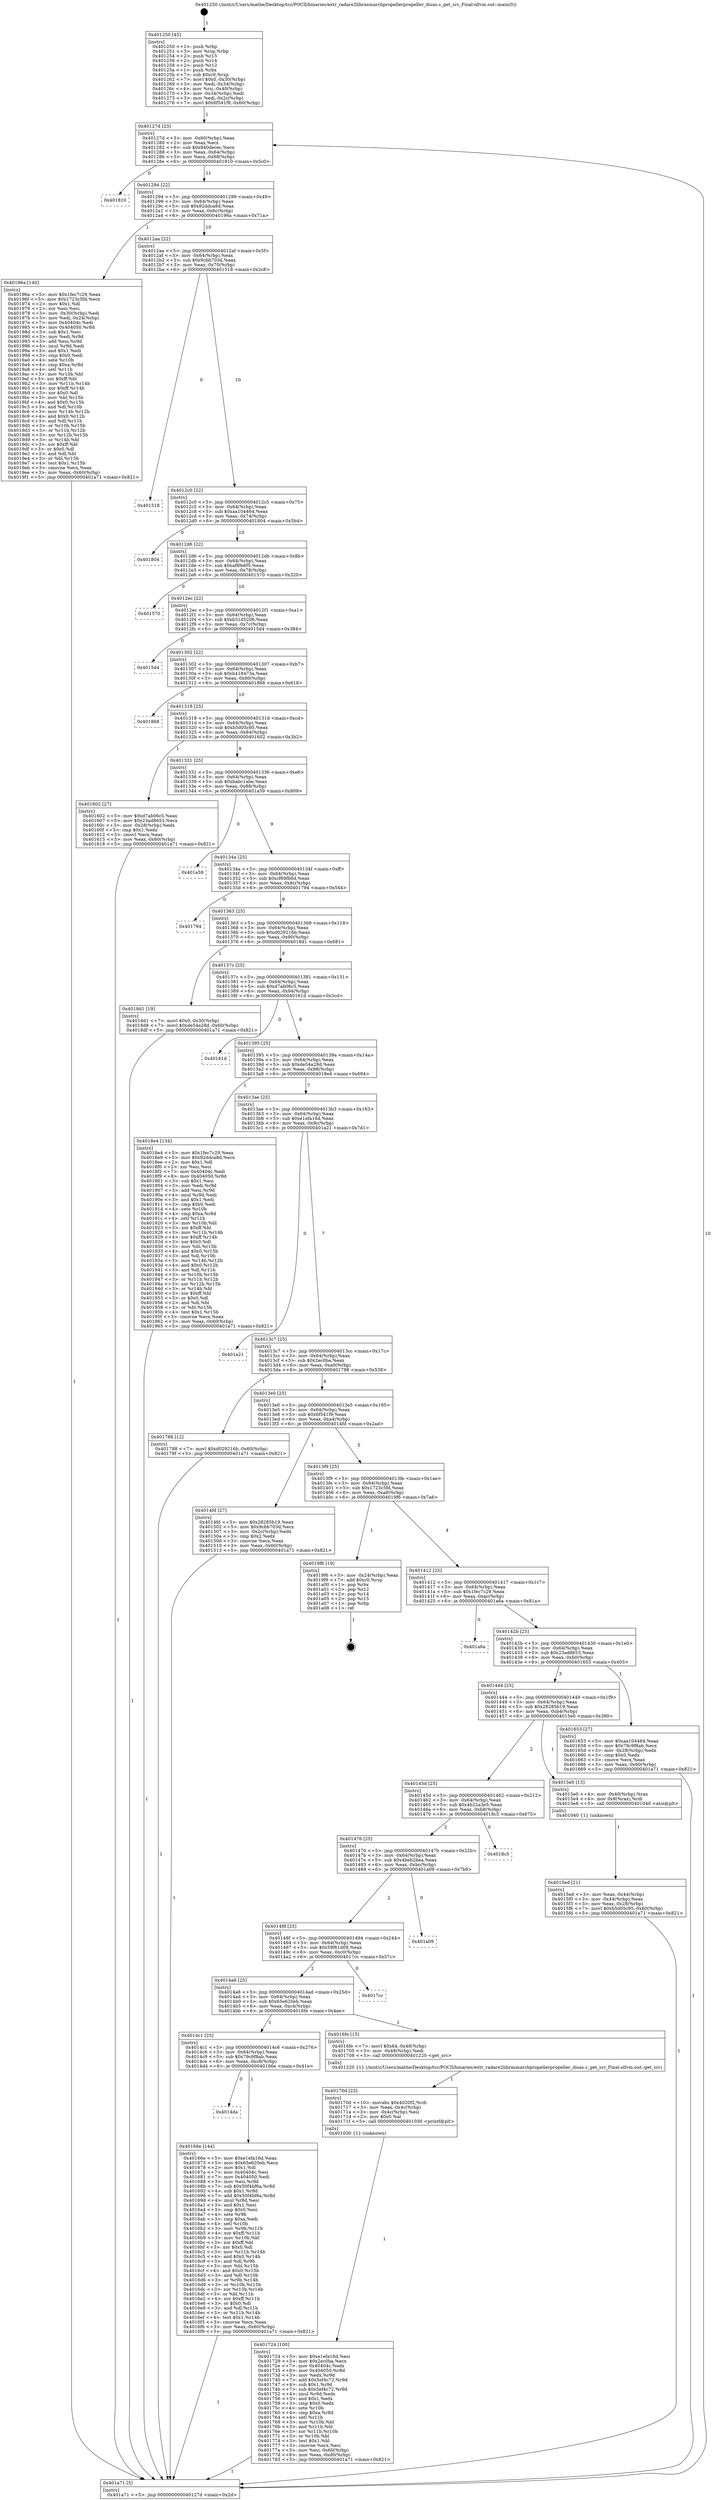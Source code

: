 digraph "0x401250" {
  label = "0x401250 (/mnt/c/Users/mathe/Desktop/tcc/POCII/binaries/extr_radare2librasmarchpropellerpropeller_disas.c_get_src_Final-ollvm.out::main(0))"
  labelloc = "t"
  node[shape=record]

  Entry [label="",width=0.3,height=0.3,shape=circle,fillcolor=black,style=filled]
  "0x40127d" [label="{
     0x40127d [23]\l
     | [instrs]\l
     &nbsp;&nbsp;0x40127d \<+3\>: mov -0x60(%rbp),%eax\l
     &nbsp;&nbsp;0x401280 \<+2\>: mov %eax,%ecx\l
     &nbsp;&nbsp;0x401282 \<+6\>: sub $0x840decec,%ecx\l
     &nbsp;&nbsp;0x401288 \<+3\>: mov %eax,-0x64(%rbp)\l
     &nbsp;&nbsp;0x40128b \<+3\>: mov %ecx,-0x68(%rbp)\l
     &nbsp;&nbsp;0x40128e \<+6\>: je 0000000000401810 \<main+0x5c0\>\l
  }"]
  "0x401810" [label="{
     0x401810\l
  }", style=dashed]
  "0x401294" [label="{
     0x401294 [22]\l
     | [instrs]\l
     &nbsp;&nbsp;0x401294 \<+5\>: jmp 0000000000401299 \<main+0x49\>\l
     &nbsp;&nbsp;0x401299 \<+3\>: mov -0x64(%rbp),%eax\l
     &nbsp;&nbsp;0x40129c \<+5\>: sub $0x92ddca8d,%eax\l
     &nbsp;&nbsp;0x4012a1 \<+3\>: mov %eax,-0x6c(%rbp)\l
     &nbsp;&nbsp;0x4012a4 \<+6\>: je 000000000040196a \<main+0x71a\>\l
  }"]
  Exit [label="",width=0.3,height=0.3,shape=circle,fillcolor=black,style=filled,peripheries=2]
  "0x40196a" [label="{
     0x40196a [140]\l
     | [instrs]\l
     &nbsp;&nbsp;0x40196a \<+5\>: mov $0x1fec7c29,%eax\l
     &nbsp;&nbsp;0x40196f \<+5\>: mov $0x1723c5fd,%ecx\l
     &nbsp;&nbsp;0x401974 \<+2\>: mov $0x1,%dl\l
     &nbsp;&nbsp;0x401976 \<+2\>: xor %esi,%esi\l
     &nbsp;&nbsp;0x401978 \<+3\>: mov -0x30(%rbp),%edi\l
     &nbsp;&nbsp;0x40197b \<+3\>: mov %edi,-0x24(%rbp)\l
     &nbsp;&nbsp;0x40197e \<+7\>: mov 0x40404c,%edi\l
     &nbsp;&nbsp;0x401985 \<+8\>: mov 0x404050,%r8d\l
     &nbsp;&nbsp;0x40198d \<+3\>: sub $0x1,%esi\l
     &nbsp;&nbsp;0x401990 \<+3\>: mov %edi,%r9d\l
     &nbsp;&nbsp;0x401993 \<+3\>: add %esi,%r9d\l
     &nbsp;&nbsp;0x401996 \<+4\>: imul %r9d,%edi\l
     &nbsp;&nbsp;0x40199a \<+3\>: and $0x1,%edi\l
     &nbsp;&nbsp;0x40199d \<+3\>: cmp $0x0,%edi\l
     &nbsp;&nbsp;0x4019a0 \<+4\>: sete %r10b\l
     &nbsp;&nbsp;0x4019a4 \<+4\>: cmp $0xa,%r8d\l
     &nbsp;&nbsp;0x4019a8 \<+4\>: setl %r11b\l
     &nbsp;&nbsp;0x4019ac \<+3\>: mov %r10b,%bl\l
     &nbsp;&nbsp;0x4019af \<+3\>: xor $0xff,%bl\l
     &nbsp;&nbsp;0x4019b2 \<+3\>: mov %r11b,%r14b\l
     &nbsp;&nbsp;0x4019b5 \<+4\>: xor $0xff,%r14b\l
     &nbsp;&nbsp;0x4019b9 \<+3\>: xor $0x0,%dl\l
     &nbsp;&nbsp;0x4019bc \<+3\>: mov %bl,%r15b\l
     &nbsp;&nbsp;0x4019bf \<+4\>: and $0x0,%r15b\l
     &nbsp;&nbsp;0x4019c3 \<+3\>: and %dl,%r10b\l
     &nbsp;&nbsp;0x4019c6 \<+3\>: mov %r14b,%r12b\l
     &nbsp;&nbsp;0x4019c9 \<+4\>: and $0x0,%r12b\l
     &nbsp;&nbsp;0x4019cd \<+3\>: and %dl,%r11b\l
     &nbsp;&nbsp;0x4019d0 \<+3\>: or %r10b,%r15b\l
     &nbsp;&nbsp;0x4019d3 \<+3\>: or %r11b,%r12b\l
     &nbsp;&nbsp;0x4019d6 \<+3\>: xor %r12b,%r15b\l
     &nbsp;&nbsp;0x4019d9 \<+3\>: or %r14b,%bl\l
     &nbsp;&nbsp;0x4019dc \<+3\>: xor $0xff,%bl\l
     &nbsp;&nbsp;0x4019df \<+3\>: or $0x0,%dl\l
     &nbsp;&nbsp;0x4019e2 \<+2\>: and %dl,%bl\l
     &nbsp;&nbsp;0x4019e4 \<+3\>: or %bl,%r15b\l
     &nbsp;&nbsp;0x4019e7 \<+4\>: test $0x1,%r15b\l
     &nbsp;&nbsp;0x4019eb \<+3\>: cmovne %ecx,%eax\l
     &nbsp;&nbsp;0x4019ee \<+3\>: mov %eax,-0x60(%rbp)\l
     &nbsp;&nbsp;0x4019f1 \<+5\>: jmp 0000000000401a71 \<main+0x821\>\l
  }"]
  "0x4012aa" [label="{
     0x4012aa [22]\l
     | [instrs]\l
     &nbsp;&nbsp;0x4012aa \<+5\>: jmp 00000000004012af \<main+0x5f\>\l
     &nbsp;&nbsp;0x4012af \<+3\>: mov -0x64(%rbp),%eax\l
     &nbsp;&nbsp;0x4012b2 \<+5\>: sub $0x9cbb703d,%eax\l
     &nbsp;&nbsp;0x4012b7 \<+3\>: mov %eax,-0x70(%rbp)\l
     &nbsp;&nbsp;0x4012ba \<+6\>: je 0000000000401518 \<main+0x2c8\>\l
  }"]
  "0x401724" [label="{
     0x401724 [100]\l
     | [instrs]\l
     &nbsp;&nbsp;0x401724 \<+5\>: mov $0xe1efa16d,%esi\l
     &nbsp;&nbsp;0x401729 \<+5\>: mov $0x2ec0ba,%ecx\l
     &nbsp;&nbsp;0x40172e \<+7\>: mov 0x40404c,%edx\l
     &nbsp;&nbsp;0x401735 \<+8\>: mov 0x404050,%r8d\l
     &nbsp;&nbsp;0x40173d \<+3\>: mov %edx,%r9d\l
     &nbsp;&nbsp;0x401740 \<+7\>: add $0x5ef4c72,%r9d\l
     &nbsp;&nbsp;0x401747 \<+4\>: sub $0x1,%r9d\l
     &nbsp;&nbsp;0x40174b \<+7\>: sub $0x5ef4c72,%r9d\l
     &nbsp;&nbsp;0x401752 \<+4\>: imul %r9d,%edx\l
     &nbsp;&nbsp;0x401756 \<+3\>: and $0x1,%edx\l
     &nbsp;&nbsp;0x401759 \<+3\>: cmp $0x0,%edx\l
     &nbsp;&nbsp;0x40175c \<+4\>: sete %r10b\l
     &nbsp;&nbsp;0x401760 \<+4\>: cmp $0xa,%r8d\l
     &nbsp;&nbsp;0x401764 \<+4\>: setl %r11b\l
     &nbsp;&nbsp;0x401768 \<+3\>: mov %r10b,%bl\l
     &nbsp;&nbsp;0x40176b \<+3\>: and %r11b,%bl\l
     &nbsp;&nbsp;0x40176e \<+3\>: xor %r11b,%r10b\l
     &nbsp;&nbsp;0x401771 \<+3\>: or %r10b,%bl\l
     &nbsp;&nbsp;0x401774 \<+3\>: test $0x1,%bl\l
     &nbsp;&nbsp;0x401777 \<+3\>: cmovne %ecx,%esi\l
     &nbsp;&nbsp;0x40177a \<+3\>: mov %esi,-0x60(%rbp)\l
     &nbsp;&nbsp;0x40177d \<+6\>: mov %eax,-0xd0(%rbp)\l
     &nbsp;&nbsp;0x401783 \<+5\>: jmp 0000000000401a71 \<main+0x821\>\l
  }"]
  "0x401518" [label="{
     0x401518\l
  }", style=dashed]
  "0x4012c0" [label="{
     0x4012c0 [22]\l
     | [instrs]\l
     &nbsp;&nbsp;0x4012c0 \<+5\>: jmp 00000000004012c5 \<main+0x75\>\l
     &nbsp;&nbsp;0x4012c5 \<+3\>: mov -0x64(%rbp),%eax\l
     &nbsp;&nbsp;0x4012c8 \<+5\>: sub $0xaa104464,%eax\l
     &nbsp;&nbsp;0x4012cd \<+3\>: mov %eax,-0x74(%rbp)\l
     &nbsp;&nbsp;0x4012d0 \<+6\>: je 0000000000401804 \<main+0x5b4\>\l
  }"]
  "0x40170d" [label="{
     0x40170d [23]\l
     | [instrs]\l
     &nbsp;&nbsp;0x40170d \<+10\>: movabs $0x4020f2,%rdi\l
     &nbsp;&nbsp;0x401717 \<+3\>: mov %eax,-0x4c(%rbp)\l
     &nbsp;&nbsp;0x40171a \<+3\>: mov -0x4c(%rbp),%esi\l
     &nbsp;&nbsp;0x40171d \<+2\>: mov $0x0,%al\l
     &nbsp;&nbsp;0x40171f \<+5\>: call 0000000000401030 \<printf@plt\>\l
     | [calls]\l
     &nbsp;&nbsp;0x401030 \{1\} (unknown)\l
  }"]
  "0x401804" [label="{
     0x401804\l
  }", style=dashed]
  "0x4012d6" [label="{
     0x4012d6 [22]\l
     | [instrs]\l
     &nbsp;&nbsp;0x4012d6 \<+5\>: jmp 00000000004012db \<main+0x8b\>\l
     &nbsp;&nbsp;0x4012db \<+3\>: mov -0x64(%rbp),%eax\l
     &nbsp;&nbsp;0x4012de \<+5\>: sub $0xaf8fe6f5,%eax\l
     &nbsp;&nbsp;0x4012e3 \<+3\>: mov %eax,-0x78(%rbp)\l
     &nbsp;&nbsp;0x4012e6 \<+6\>: je 0000000000401570 \<main+0x320\>\l
  }"]
  "0x4014da" [label="{
     0x4014da\l
  }", style=dashed]
  "0x401570" [label="{
     0x401570\l
  }", style=dashed]
  "0x4012ec" [label="{
     0x4012ec [22]\l
     | [instrs]\l
     &nbsp;&nbsp;0x4012ec \<+5\>: jmp 00000000004012f1 \<main+0xa1\>\l
     &nbsp;&nbsp;0x4012f1 \<+3\>: mov -0x64(%rbp),%eax\l
     &nbsp;&nbsp;0x4012f4 \<+5\>: sub $0xb31d5206,%eax\l
     &nbsp;&nbsp;0x4012f9 \<+3\>: mov %eax,-0x7c(%rbp)\l
     &nbsp;&nbsp;0x4012fc \<+6\>: je 00000000004015d4 \<main+0x384\>\l
  }"]
  "0x40166e" [label="{
     0x40166e [144]\l
     | [instrs]\l
     &nbsp;&nbsp;0x40166e \<+5\>: mov $0xe1efa16d,%eax\l
     &nbsp;&nbsp;0x401673 \<+5\>: mov $0x65e620eb,%ecx\l
     &nbsp;&nbsp;0x401678 \<+2\>: mov $0x1,%dl\l
     &nbsp;&nbsp;0x40167a \<+7\>: mov 0x40404c,%esi\l
     &nbsp;&nbsp;0x401681 \<+7\>: mov 0x404050,%edi\l
     &nbsp;&nbsp;0x401688 \<+3\>: mov %esi,%r8d\l
     &nbsp;&nbsp;0x40168b \<+7\>: sub $0x50f4bf6a,%r8d\l
     &nbsp;&nbsp;0x401692 \<+4\>: sub $0x1,%r8d\l
     &nbsp;&nbsp;0x401696 \<+7\>: add $0x50f4bf6a,%r8d\l
     &nbsp;&nbsp;0x40169d \<+4\>: imul %r8d,%esi\l
     &nbsp;&nbsp;0x4016a1 \<+3\>: and $0x1,%esi\l
     &nbsp;&nbsp;0x4016a4 \<+3\>: cmp $0x0,%esi\l
     &nbsp;&nbsp;0x4016a7 \<+4\>: sete %r9b\l
     &nbsp;&nbsp;0x4016ab \<+3\>: cmp $0xa,%edi\l
     &nbsp;&nbsp;0x4016ae \<+4\>: setl %r10b\l
     &nbsp;&nbsp;0x4016b2 \<+3\>: mov %r9b,%r11b\l
     &nbsp;&nbsp;0x4016b5 \<+4\>: xor $0xff,%r11b\l
     &nbsp;&nbsp;0x4016b9 \<+3\>: mov %r10b,%bl\l
     &nbsp;&nbsp;0x4016bc \<+3\>: xor $0xff,%bl\l
     &nbsp;&nbsp;0x4016bf \<+3\>: xor $0x0,%dl\l
     &nbsp;&nbsp;0x4016c2 \<+3\>: mov %r11b,%r14b\l
     &nbsp;&nbsp;0x4016c5 \<+4\>: and $0x0,%r14b\l
     &nbsp;&nbsp;0x4016c9 \<+3\>: and %dl,%r9b\l
     &nbsp;&nbsp;0x4016cc \<+3\>: mov %bl,%r15b\l
     &nbsp;&nbsp;0x4016cf \<+4\>: and $0x0,%r15b\l
     &nbsp;&nbsp;0x4016d3 \<+3\>: and %dl,%r10b\l
     &nbsp;&nbsp;0x4016d6 \<+3\>: or %r9b,%r14b\l
     &nbsp;&nbsp;0x4016d9 \<+3\>: or %r10b,%r15b\l
     &nbsp;&nbsp;0x4016dc \<+3\>: xor %r15b,%r14b\l
     &nbsp;&nbsp;0x4016df \<+3\>: or %bl,%r11b\l
     &nbsp;&nbsp;0x4016e2 \<+4\>: xor $0xff,%r11b\l
     &nbsp;&nbsp;0x4016e6 \<+3\>: or $0x0,%dl\l
     &nbsp;&nbsp;0x4016e9 \<+3\>: and %dl,%r11b\l
     &nbsp;&nbsp;0x4016ec \<+3\>: or %r11b,%r14b\l
     &nbsp;&nbsp;0x4016ef \<+4\>: test $0x1,%r14b\l
     &nbsp;&nbsp;0x4016f3 \<+3\>: cmovne %ecx,%eax\l
     &nbsp;&nbsp;0x4016f6 \<+3\>: mov %eax,-0x60(%rbp)\l
     &nbsp;&nbsp;0x4016f9 \<+5\>: jmp 0000000000401a71 \<main+0x821\>\l
  }"]
  "0x4015d4" [label="{
     0x4015d4\l
  }", style=dashed]
  "0x401302" [label="{
     0x401302 [22]\l
     | [instrs]\l
     &nbsp;&nbsp;0x401302 \<+5\>: jmp 0000000000401307 \<main+0xb7\>\l
     &nbsp;&nbsp;0x401307 \<+3\>: mov -0x64(%rbp),%eax\l
     &nbsp;&nbsp;0x40130a \<+5\>: sub $0xb418473a,%eax\l
     &nbsp;&nbsp;0x40130f \<+3\>: mov %eax,-0x80(%rbp)\l
     &nbsp;&nbsp;0x401312 \<+6\>: je 0000000000401868 \<main+0x618\>\l
  }"]
  "0x4014c1" [label="{
     0x4014c1 [25]\l
     | [instrs]\l
     &nbsp;&nbsp;0x4014c1 \<+5\>: jmp 00000000004014c6 \<main+0x276\>\l
     &nbsp;&nbsp;0x4014c6 \<+3\>: mov -0x64(%rbp),%eax\l
     &nbsp;&nbsp;0x4014c9 \<+5\>: sub $0x79c9f8ab,%eax\l
     &nbsp;&nbsp;0x4014ce \<+6\>: mov %eax,-0xc8(%rbp)\l
     &nbsp;&nbsp;0x4014d4 \<+6\>: je 000000000040166e \<main+0x41e\>\l
  }"]
  "0x401868" [label="{
     0x401868\l
  }", style=dashed]
  "0x401318" [label="{
     0x401318 [25]\l
     | [instrs]\l
     &nbsp;&nbsp;0x401318 \<+5\>: jmp 000000000040131d \<main+0xcd\>\l
     &nbsp;&nbsp;0x40131d \<+3\>: mov -0x64(%rbp),%eax\l
     &nbsp;&nbsp;0x401320 \<+5\>: sub $0xb5d05c95,%eax\l
     &nbsp;&nbsp;0x401325 \<+6\>: mov %eax,-0x84(%rbp)\l
     &nbsp;&nbsp;0x40132b \<+6\>: je 0000000000401602 \<main+0x3b2\>\l
  }"]
  "0x4016fe" [label="{
     0x4016fe [15]\l
     | [instrs]\l
     &nbsp;&nbsp;0x4016fe \<+7\>: movl $0x64,-0x48(%rbp)\l
     &nbsp;&nbsp;0x401705 \<+3\>: mov -0x48(%rbp),%edi\l
     &nbsp;&nbsp;0x401708 \<+5\>: call 0000000000401220 \<get_src\>\l
     | [calls]\l
     &nbsp;&nbsp;0x401220 \{1\} (/mnt/c/Users/mathe/Desktop/tcc/POCII/binaries/extr_radare2librasmarchpropellerpropeller_disas.c_get_src_Final-ollvm.out::get_src)\l
  }"]
  "0x401602" [label="{
     0x401602 [27]\l
     | [instrs]\l
     &nbsp;&nbsp;0x401602 \<+5\>: mov $0xd7ab06c5,%eax\l
     &nbsp;&nbsp;0x401607 \<+5\>: mov $0x23ad8653,%ecx\l
     &nbsp;&nbsp;0x40160c \<+3\>: mov -0x28(%rbp),%edx\l
     &nbsp;&nbsp;0x40160f \<+3\>: cmp $0x1,%edx\l
     &nbsp;&nbsp;0x401612 \<+3\>: cmovl %ecx,%eax\l
     &nbsp;&nbsp;0x401615 \<+3\>: mov %eax,-0x60(%rbp)\l
     &nbsp;&nbsp;0x401618 \<+5\>: jmp 0000000000401a71 \<main+0x821\>\l
  }"]
  "0x401331" [label="{
     0x401331 [25]\l
     | [instrs]\l
     &nbsp;&nbsp;0x401331 \<+5\>: jmp 0000000000401336 \<main+0xe6\>\l
     &nbsp;&nbsp;0x401336 \<+3\>: mov -0x64(%rbp),%eax\l
     &nbsp;&nbsp;0x401339 \<+5\>: sub $0xbabc1abe,%eax\l
     &nbsp;&nbsp;0x40133e \<+6\>: mov %eax,-0x88(%rbp)\l
     &nbsp;&nbsp;0x401344 \<+6\>: je 0000000000401a59 \<main+0x809\>\l
  }"]
  "0x4014a8" [label="{
     0x4014a8 [25]\l
     | [instrs]\l
     &nbsp;&nbsp;0x4014a8 \<+5\>: jmp 00000000004014ad \<main+0x25d\>\l
     &nbsp;&nbsp;0x4014ad \<+3\>: mov -0x64(%rbp),%eax\l
     &nbsp;&nbsp;0x4014b0 \<+5\>: sub $0x65e620eb,%eax\l
     &nbsp;&nbsp;0x4014b5 \<+6\>: mov %eax,-0xc4(%rbp)\l
     &nbsp;&nbsp;0x4014bb \<+6\>: je 00000000004016fe \<main+0x4ae\>\l
  }"]
  "0x401a59" [label="{
     0x401a59\l
  }", style=dashed]
  "0x40134a" [label="{
     0x40134a [25]\l
     | [instrs]\l
     &nbsp;&nbsp;0x40134a \<+5\>: jmp 000000000040134f \<main+0xff\>\l
     &nbsp;&nbsp;0x40134f \<+3\>: mov -0x64(%rbp),%eax\l
     &nbsp;&nbsp;0x401352 \<+5\>: sub $0xcf69fb6d,%eax\l
     &nbsp;&nbsp;0x401357 \<+6\>: mov %eax,-0x8c(%rbp)\l
     &nbsp;&nbsp;0x40135d \<+6\>: je 0000000000401794 \<main+0x544\>\l
  }"]
  "0x4017cc" [label="{
     0x4017cc\l
  }", style=dashed]
  "0x401794" [label="{
     0x401794\l
  }", style=dashed]
  "0x401363" [label="{
     0x401363 [25]\l
     | [instrs]\l
     &nbsp;&nbsp;0x401363 \<+5\>: jmp 0000000000401368 \<main+0x118\>\l
     &nbsp;&nbsp;0x401368 \<+3\>: mov -0x64(%rbp),%eax\l
     &nbsp;&nbsp;0x40136b \<+5\>: sub $0xd029216b,%eax\l
     &nbsp;&nbsp;0x401370 \<+6\>: mov %eax,-0x90(%rbp)\l
     &nbsp;&nbsp;0x401376 \<+6\>: je 00000000004018d1 \<main+0x681\>\l
  }"]
  "0x40148f" [label="{
     0x40148f [25]\l
     | [instrs]\l
     &nbsp;&nbsp;0x40148f \<+5\>: jmp 0000000000401494 \<main+0x244\>\l
     &nbsp;&nbsp;0x401494 \<+3\>: mov -0x64(%rbp),%eax\l
     &nbsp;&nbsp;0x401497 \<+5\>: sub $0x59f61d09,%eax\l
     &nbsp;&nbsp;0x40149c \<+6\>: mov %eax,-0xc0(%rbp)\l
     &nbsp;&nbsp;0x4014a2 \<+6\>: je 00000000004017cc \<main+0x57c\>\l
  }"]
  "0x4018d1" [label="{
     0x4018d1 [19]\l
     | [instrs]\l
     &nbsp;&nbsp;0x4018d1 \<+7\>: movl $0x0,-0x30(%rbp)\l
     &nbsp;&nbsp;0x4018d8 \<+7\>: movl $0xde54a28d,-0x60(%rbp)\l
     &nbsp;&nbsp;0x4018df \<+5\>: jmp 0000000000401a71 \<main+0x821\>\l
  }"]
  "0x40137c" [label="{
     0x40137c [25]\l
     | [instrs]\l
     &nbsp;&nbsp;0x40137c \<+5\>: jmp 0000000000401381 \<main+0x131\>\l
     &nbsp;&nbsp;0x401381 \<+3\>: mov -0x64(%rbp),%eax\l
     &nbsp;&nbsp;0x401384 \<+5\>: sub $0xd7ab06c5,%eax\l
     &nbsp;&nbsp;0x401389 \<+6\>: mov %eax,-0x94(%rbp)\l
     &nbsp;&nbsp;0x40138f \<+6\>: je 000000000040161d \<main+0x3cd\>\l
  }"]
  "0x401a09" [label="{
     0x401a09\l
  }", style=dashed]
  "0x40161d" [label="{
     0x40161d\l
  }", style=dashed]
  "0x401395" [label="{
     0x401395 [25]\l
     | [instrs]\l
     &nbsp;&nbsp;0x401395 \<+5\>: jmp 000000000040139a \<main+0x14a\>\l
     &nbsp;&nbsp;0x40139a \<+3\>: mov -0x64(%rbp),%eax\l
     &nbsp;&nbsp;0x40139d \<+5\>: sub $0xde54a28d,%eax\l
     &nbsp;&nbsp;0x4013a2 \<+6\>: mov %eax,-0x98(%rbp)\l
     &nbsp;&nbsp;0x4013a8 \<+6\>: je 00000000004018e4 \<main+0x694\>\l
  }"]
  "0x401476" [label="{
     0x401476 [25]\l
     | [instrs]\l
     &nbsp;&nbsp;0x401476 \<+5\>: jmp 000000000040147b \<main+0x22b\>\l
     &nbsp;&nbsp;0x40147b \<+3\>: mov -0x64(%rbp),%eax\l
     &nbsp;&nbsp;0x40147e \<+5\>: sub $0x4beb2bea,%eax\l
     &nbsp;&nbsp;0x401483 \<+6\>: mov %eax,-0xbc(%rbp)\l
     &nbsp;&nbsp;0x401489 \<+6\>: je 0000000000401a09 \<main+0x7b9\>\l
  }"]
  "0x4018e4" [label="{
     0x4018e4 [134]\l
     | [instrs]\l
     &nbsp;&nbsp;0x4018e4 \<+5\>: mov $0x1fec7c29,%eax\l
     &nbsp;&nbsp;0x4018e9 \<+5\>: mov $0x92ddca8d,%ecx\l
     &nbsp;&nbsp;0x4018ee \<+2\>: mov $0x1,%dl\l
     &nbsp;&nbsp;0x4018f0 \<+2\>: xor %esi,%esi\l
     &nbsp;&nbsp;0x4018f2 \<+7\>: mov 0x40404c,%edi\l
     &nbsp;&nbsp;0x4018f9 \<+8\>: mov 0x404050,%r8d\l
     &nbsp;&nbsp;0x401901 \<+3\>: sub $0x1,%esi\l
     &nbsp;&nbsp;0x401904 \<+3\>: mov %edi,%r9d\l
     &nbsp;&nbsp;0x401907 \<+3\>: add %esi,%r9d\l
     &nbsp;&nbsp;0x40190a \<+4\>: imul %r9d,%edi\l
     &nbsp;&nbsp;0x40190e \<+3\>: and $0x1,%edi\l
     &nbsp;&nbsp;0x401911 \<+3\>: cmp $0x0,%edi\l
     &nbsp;&nbsp;0x401914 \<+4\>: sete %r10b\l
     &nbsp;&nbsp;0x401918 \<+4\>: cmp $0xa,%r8d\l
     &nbsp;&nbsp;0x40191c \<+4\>: setl %r11b\l
     &nbsp;&nbsp;0x401920 \<+3\>: mov %r10b,%bl\l
     &nbsp;&nbsp;0x401923 \<+3\>: xor $0xff,%bl\l
     &nbsp;&nbsp;0x401926 \<+3\>: mov %r11b,%r14b\l
     &nbsp;&nbsp;0x401929 \<+4\>: xor $0xff,%r14b\l
     &nbsp;&nbsp;0x40192d \<+3\>: xor $0x0,%dl\l
     &nbsp;&nbsp;0x401930 \<+3\>: mov %bl,%r15b\l
     &nbsp;&nbsp;0x401933 \<+4\>: and $0x0,%r15b\l
     &nbsp;&nbsp;0x401937 \<+3\>: and %dl,%r10b\l
     &nbsp;&nbsp;0x40193a \<+3\>: mov %r14b,%r12b\l
     &nbsp;&nbsp;0x40193d \<+4\>: and $0x0,%r12b\l
     &nbsp;&nbsp;0x401941 \<+3\>: and %dl,%r11b\l
     &nbsp;&nbsp;0x401944 \<+3\>: or %r10b,%r15b\l
     &nbsp;&nbsp;0x401947 \<+3\>: or %r11b,%r12b\l
     &nbsp;&nbsp;0x40194a \<+3\>: xor %r12b,%r15b\l
     &nbsp;&nbsp;0x40194d \<+3\>: or %r14b,%bl\l
     &nbsp;&nbsp;0x401950 \<+3\>: xor $0xff,%bl\l
     &nbsp;&nbsp;0x401953 \<+3\>: or $0x0,%dl\l
     &nbsp;&nbsp;0x401956 \<+2\>: and %dl,%bl\l
     &nbsp;&nbsp;0x401958 \<+3\>: or %bl,%r15b\l
     &nbsp;&nbsp;0x40195b \<+4\>: test $0x1,%r15b\l
     &nbsp;&nbsp;0x40195f \<+3\>: cmovne %ecx,%eax\l
     &nbsp;&nbsp;0x401962 \<+3\>: mov %eax,-0x60(%rbp)\l
     &nbsp;&nbsp;0x401965 \<+5\>: jmp 0000000000401a71 \<main+0x821\>\l
  }"]
  "0x4013ae" [label="{
     0x4013ae [25]\l
     | [instrs]\l
     &nbsp;&nbsp;0x4013ae \<+5\>: jmp 00000000004013b3 \<main+0x163\>\l
     &nbsp;&nbsp;0x4013b3 \<+3\>: mov -0x64(%rbp),%eax\l
     &nbsp;&nbsp;0x4013b6 \<+5\>: sub $0xe1efa16d,%eax\l
     &nbsp;&nbsp;0x4013bb \<+6\>: mov %eax,-0x9c(%rbp)\l
     &nbsp;&nbsp;0x4013c1 \<+6\>: je 0000000000401a21 \<main+0x7d1\>\l
  }"]
  "0x4018c5" [label="{
     0x4018c5\l
  }", style=dashed]
  "0x401a21" [label="{
     0x401a21\l
  }", style=dashed]
  "0x4013c7" [label="{
     0x4013c7 [25]\l
     | [instrs]\l
     &nbsp;&nbsp;0x4013c7 \<+5\>: jmp 00000000004013cc \<main+0x17c\>\l
     &nbsp;&nbsp;0x4013cc \<+3\>: mov -0x64(%rbp),%eax\l
     &nbsp;&nbsp;0x4013cf \<+5\>: sub $0x2ec0ba,%eax\l
     &nbsp;&nbsp;0x4013d4 \<+6\>: mov %eax,-0xa0(%rbp)\l
     &nbsp;&nbsp;0x4013da \<+6\>: je 0000000000401788 \<main+0x538\>\l
  }"]
  "0x4015ed" [label="{
     0x4015ed [21]\l
     | [instrs]\l
     &nbsp;&nbsp;0x4015ed \<+3\>: mov %eax,-0x44(%rbp)\l
     &nbsp;&nbsp;0x4015f0 \<+3\>: mov -0x44(%rbp),%eax\l
     &nbsp;&nbsp;0x4015f3 \<+3\>: mov %eax,-0x28(%rbp)\l
     &nbsp;&nbsp;0x4015f6 \<+7\>: movl $0xb5d05c95,-0x60(%rbp)\l
     &nbsp;&nbsp;0x4015fd \<+5\>: jmp 0000000000401a71 \<main+0x821\>\l
  }"]
  "0x401788" [label="{
     0x401788 [12]\l
     | [instrs]\l
     &nbsp;&nbsp;0x401788 \<+7\>: movl $0xd029216b,-0x60(%rbp)\l
     &nbsp;&nbsp;0x40178f \<+5\>: jmp 0000000000401a71 \<main+0x821\>\l
  }"]
  "0x4013e0" [label="{
     0x4013e0 [25]\l
     | [instrs]\l
     &nbsp;&nbsp;0x4013e0 \<+5\>: jmp 00000000004013e5 \<main+0x195\>\l
     &nbsp;&nbsp;0x4013e5 \<+3\>: mov -0x64(%rbp),%eax\l
     &nbsp;&nbsp;0x4013e8 \<+5\>: sub $0x6f541f9,%eax\l
     &nbsp;&nbsp;0x4013ed \<+6\>: mov %eax,-0xa4(%rbp)\l
     &nbsp;&nbsp;0x4013f3 \<+6\>: je 00000000004014fd \<main+0x2ad\>\l
  }"]
  "0x40145d" [label="{
     0x40145d [25]\l
     | [instrs]\l
     &nbsp;&nbsp;0x40145d \<+5\>: jmp 0000000000401462 \<main+0x212\>\l
     &nbsp;&nbsp;0x401462 \<+3\>: mov -0x64(%rbp),%eax\l
     &nbsp;&nbsp;0x401465 \<+5\>: sub $0x4b22a3e5,%eax\l
     &nbsp;&nbsp;0x40146a \<+6\>: mov %eax,-0xb8(%rbp)\l
     &nbsp;&nbsp;0x401470 \<+6\>: je 00000000004018c5 \<main+0x675\>\l
  }"]
  "0x4014fd" [label="{
     0x4014fd [27]\l
     | [instrs]\l
     &nbsp;&nbsp;0x4014fd \<+5\>: mov $0x28285b19,%eax\l
     &nbsp;&nbsp;0x401502 \<+5\>: mov $0x9cbb703d,%ecx\l
     &nbsp;&nbsp;0x401507 \<+3\>: mov -0x2c(%rbp),%edx\l
     &nbsp;&nbsp;0x40150a \<+3\>: cmp $0x2,%edx\l
     &nbsp;&nbsp;0x40150d \<+3\>: cmovne %ecx,%eax\l
     &nbsp;&nbsp;0x401510 \<+3\>: mov %eax,-0x60(%rbp)\l
     &nbsp;&nbsp;0x401513 \<+5\>: jmp 0000000000401a71 \<main+0x821\>\l
  }"]
  "0x4013f9" [label="{
     0x4013f9 [25]\l
     | [instrs]\l
     &nbsp;&nbsp;0x4013f9 \<+5\>: jmp 00000000004013fe \<main+0x1ae\>\l
     &nbsp;&nbsp;0x4013fe \<+3\>: mov -0x64(%rbp),%eax\l
     &nbsp;&nbsp;0x401401 \<+5\>: sub $0x1723c5fd,%eax\l
     &nbsp;&nbsp;0x401406 \<+6\>: mov %eax,-0xa8(%rbp)\l
     &nbsp;&nbsp;0x40140c \<+6\>: je 00000000004019f6 \<main+0x7a6\>\l
  }"]
  "0x401a71" [label="{
     0x401a71 [5]\l
     | [instrs]\l
     &nbsp;&nbsp;0x401a71 \<+5\>: jmp 000000000040127d \<main+0x2d\>\l
  }"]
  "0x401250" [label="{
     0x401250 [45]\l
     | [instrs]\l
     &nbsp;&nbsp;0x401250 \<+1\>: push %rbp\l
     &nbsp;&nbsp;0x401251 \<+3\>: mov %rsp,%rbp\l
     &nbsp;&nbsp;0x401254 \<+2\>: push %r15\l
     &nbsp;&nbsp;0x401256 \<+2\>: push %r14\l
     &nbsp;&nbsp;0x401258 \<+2\>: push %r12\l
     &nbsp;&nbsp;0x40125a \<+1\>: push %rbx\l
     &nbsp;&nbsp;0x40125b \<+7\>: sub $0xc0,%rsp\l
     &nbsp;&nbsp;0x401262 \<+7\>: movl $0x0,-0x30(%rbp)\l
     &nbsp;&nbsp;0x401269 \<+3\>: mov %edi,-0x34(%rbp)\l
     &nbsp;&nbsp;0x40126c \<+4\>: mov %rsi,-0x40(%rbp)\l
     &nbsp;&nbsp;0x401270 \<+3\>: mov -0x34(%rbp),%edi\l
     &nbsp;&nbsp;0x401273 \<+3\>: mov %edi,-0x2c(%rbp)\l
     &nbsp;&nbsp;0x401276 \<+7\>: movl $0x6f541f9,-0x60(%rbp)\l
  }"]
  "0x4015e0" [label="{
     0x4015e0 [13]\l
     | [instrs]\l
     &nbsp;&nbsp;0x4015e0 \<+4\>: mov -0x40(%rbp),%rax\l
     &nbsp;&nbsp;0x4015e4 \<+4\>: mov 0x8(%rax),%rdi\l
     &nbsp;&nbsp;0x4015e8 \<+5\>: call 0000000000401040 \<atoi@plt\>\l
     | [calls]\l
     &nbsp;&nbsp;0x401040 \{1\} (unknown)\l
  }"]
  "0x4019f6" [label="{
     0x4019f6 [19]\l
     | [instrs]\l
     &nbsp;&nbsp;0x4019f6 \<+3\>: mov -0x24(%rbp),%eax\l
     &nbsp;&nbsp;0x4019f9 \<+7\>: add $0xc0,%rsp\l
     &nbsp;&nbsp;0x401a00 \<+1\>: pop %rbx\l
     &nbsp;&nbsp;0x401a01 \<+2\>: pop %r12\l
     &nbsp;&nbsp;0x401a03 \<+2\>: pop %r14\l
     &nbsp;&nbsp;0x401a05 \<+2\>: pop %r15\l
     &nbsp;&nbsp;0x401a07 \<+1\>: pop %rbp\l
     &nbsp;&nbsp;0x401a08 \<+1\>: ret\l
  }"]
  "0x401412" [label="{
     0x401412 [25]\l
     | [instrs]\l
     &nbsp;&nbsp;0x401412 \<+5\>: jmp 0000000000401417 \<main+0x1c7\>\l
     &nbsp;&nbsp;0x401417 \<+3\>: mov -0x64(%rbp),%eax\l
     &nbsp;&nbsp;0x40141a \<+5\>: sub $0x1fec7c29,%eax\l
     &nbsp;&nbsp;0x40141f \<+6\>: mov %eax,-0xac(%rbp)\l
     &nbsp;&nbsp;0x401425 \<+6\>: je 0000000000401a6a \<main+0x81a\>\l
  }"]
  "0x401444" [label="{
     0x401444 [25]\l
     | [instrs]\l
     &nbsp;&nbsp;0x401444 \<+5\>: jmp 0000000000401449 \<main+0x1f9\>\l
     &nbsp;&nbsp;0x401449 \<+3\>: mov -0x64(%rbp),%eax\l
     &nbsp;&nbsp;0x40144c \<+5\>: sub $0x28285b19,%eax\l
     &nbsp;&nbsp;0x401451 \<+6\>: mov %eax,-0xb4(%rbp)\l
     &nbsp;&nbsp;0x401457 \<+6\>: je 00000000004015e0 \<main+0x390\>\l
  }"]
  "0x401a6a" [label="{
     0x401a6a\l
  }", style=dashed]
  "0x40142b" [label="{
     0x40142b [25]\l
     | [instrs]\l
     &nbsp;&nbsp;0x40142b \<+5\>: jmp 0000000000401430 \<main+0x1e0\>\l
     &nbsp;&nbsp;0x401430 \<+3\>: mov -0x64(%rbp),%eax\l
     &nbsp;&nbsp;0x401433 \<+5\>: sub $0x23ad8653,%eax\l
     &nbsp;&nbsp;0x401438 \<+6\>: mov %eax,-0xb0(%rbp)\l
     &nbsp;&nbsp;0x40143e \<+6\>: je 0000000000401653 \<main+0x403\>\l
  }"]
  "0x401653" [label="{
     0x401653 [27]\l
     | [instrs]\l
     &nbsp;&nbsp;0x401653 \<+5\>: mov $0xaa104464,%eax\l
     &nbsp;&nbsp;0x401658 \<+5\>: mov $0x79c9f8ab,%ecx\l
     &nbsp;&nbsp;0x40165d \<+3\>: mov -0x28(%rbp),%edx\l
     &nbsp;&nbsp;0x401660 \<+3\>: cmp $0x0,%edx\l
     &nbsp;&nbsp;0x401663 \<+3\>: cmove %ecx,%eax\l
     &nbsp;&nbsp;0x401666 \<+3\>: mov %eax,-0x60(%rbp)\l
     &nbsp;&nbsp;0x401669 \<+5\>: jmp 0000000000401a71 \<main+0x821\>\l
  }"]
  Entry -> "0x401250" [label=" 1"]
  "0x40127d" -> "0x401810" [label=" 0"]
  "0x40127d" -> "0x401294" [label=" 11"]
  "0x4019f6" -> Exit [label=" 1"]
  "0x401294" -> "0x40196a" [label=" 1"]
  "0x401294" -> "0x4012aa" [label=" 10"]
  "0x40196a" -> "0x401a71" [label=" 1"]
  "0x4012aa" -> "0x401518" [label=" 0"]
  "0x4012aa" -> "0x4012c0" [label=" 10"]
  "0x4018e4" -> "0x401a71" [label=" 1"]
  "0x4012c0" -> "0x401804" [label=" 0"]
  "0x4012c0" -> "0x4012d6" [label=" 10"]
  "0x4018d1" -> "0x401a71" [label=" 1"]
  "0x4012d6" -> "0x401570" [label=" 0"]
  "0x4012d6" -> "0x4012ec" [label=" 10"]
  "0x401788" -> "0x401a71" [label=" 1"]
  "0x4012ec" -> "0x4015d4" [label=" 0"]
  "0x4012ec" -> "0x401302" [label=" 10"]
  "0x401724" -> "0x401a71" [label=" 1"]
  "0x401302" -> "0x401868" [label=" 0"]
  "0x401302" -> "0x401318" [label=" 10"]
  "0x4016fe" -> "0x40170d" [label=" 1"]
  "0x401318" -> "0x401602" [label=" 1"]
  "0x401318" -> "0x401331" [label=" 9"]
  "0x40166e" -> "0x401a71" [label=" 1"]
  "0x401331" -> "0x401a59" [label=" 0"]
  "0x401331" -> "0x40134a" [label=" 9"]
  "0x4014c1" -> "0x40166e" [label=" 1"]
  "0x40134a" -> "0x401794" [label=" 0"]
  "0x40134a" -> "0x401363" [label=" 9"]
  "0x40170d" -> "0x401724" [label=" 1"]
  "0x401363" -> "0x4018d1" [label=" 1"]
  "0x401363" -> "0x40137c" [label=" 8"]
  "0x4014a8" -> "0x4016fe" [label=" 1"]
  "0x40137c" -> "0x40161d" [label=" 0"]
  "0x40137c" -> "0x401395" [label=" 8"]
  "0x4014c1" -> "0x4014da" [label=" 0"]
  "0x401395" -> "0x4018e4" [label=" 1"]
  "0x401395" -> "0x4013ae" [label=" 7"]
  "0x40148f" -> "0x4017cc" [label=" 0"]
  "0x4013ae" -> "0x401a21" [label=" 0"]
  "0x4013ae" -> "0x4013c7" [label=" 7"]
  "0x4014a8" -> "0x4014c1" [label=" 1"]
  "0x4013c7" -> "0x401788" [label=" 1"]
  "0x4013c7" -> "0x4013e0" [label=" 6"]
  "0x401476" -> "0x401a09" [label=" 0"]
  "0x4013e0" -> "0x4014fd" [label=" 1"]
  "0x4013e0" -> "0x4013f9" [label=" 5"]
  "0x4014fd" -> "0x401a71" [label=" 1"]
  "0x401250" -> "0x40127d" [label=" 1"]
  "0x401a71" -> "0x40127d" [label=" 10"]
  "0x40148f" -> "0x4014a8" [label=" 2"]
  "0x4013f9" -> "0x4019f6" [label=" 1"]
  "0x4013f9" -> "0x401412" [label=" 4"]
  "0x40145d" -> "0x401476" [label=" 2"]
  "0x401412" -> "0x401a6a" [label=" 0"]
  "0x401412" -> "0x40142b" [label=" 4"]
  "0x401476" -> "0x40148f" [label=" 2"]
  "0x40142b" -> "0x401653" [label=" 1"]
  "0x40142b" -> "0x401444" [label=" 3"]
  "0x40145d" -> "0x4018c5" [label=" 0"]
  "0x401444" -> "0x4015e0" [label=" 1"]
  "0x401444" -> "0x40145d" [label=" 2"]
  "0x4015e0" -> "0x4015ed" [label=" 1"]
  "0x4015ed" -> "0x401a71" [label=" 1"]
  "0x401602" -> "0x401a71" [label=" 1"]
  "0x401653" -> "0x401a71" [label=" 1"]
}
